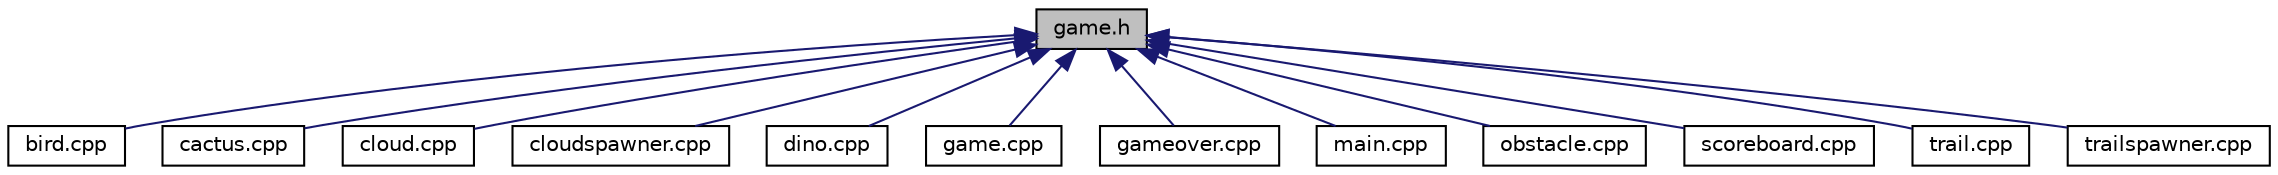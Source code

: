 digraph "game.h"
{
 // LATEX_PDF_SIZE
  edge [fontname="Helvetica",fontsize="10",labelfontname="Helvetica",labelfontsize="10"];
  node [fontname="Helvetica",fontsize="10",shape=record];
  Node20 [label="game.h",height=0.2,width=0.4,color="black", fillcolor="grey75", style="filled", fontcolor="black",tooltip=" "];
  Node20 -> Node21 [dir="back",color="midnightblue",fontsize="10",style="solid",fontname="Helvetica"];
  Node21 [label="bird.cpp",height=0.2,width=0.4,color="black", fillcolor="white", style="filled",URL="$bird_8cpp.html",tooltip=" "];
  Node20 -> Node22 [dir="back",color="midnightblue",fontsize="10",style="solid",fontname="Helvetica"];
  Node22 [label="cactus.cpp",height=0.2,width=0.4,color="black", fillcolor="white", style="filled",URL="$cactus_8cpp.html",tooltip=" "];
  Node20 -> Node23 [dir="back",color="midnightblue",fontsize="10",style="solid",fontname="Helvetica"];
  Node23 [label="cloud.cpp",height=0.2,width=0.4,color="black", fillcolor="white", style="filled",URL="$cloud_8cpp.html",tooltip=" "];
  Node20 -> Node24 [dir="back",color="midnightblue",fontsize="10",style="solid",fontname="Helvetica"];
  Node24 [label="cloudspawner.cpp",height=0.2,width=0.4,color="black", fillcolor="white", style="filled",URL="$cloudspawner_8cpp.html",tooltip=" "];
  Node20 -> Node25 [dir="back",color="midnightblue",fontsize="10",style="solid",fontname="Helvetica"];
  Node25 [label="dino.cpp",height=0.2,width=0.4,color="black", fillcolor="white", style="filled",URL="$dino_8cpp.html",tooltip=" "];
  Node20 -> Node26 [dir="back",color="midnightblue",fontsize="10",style="solid",fontname="Helvetica"];
  Node26 [label="game.cpp",height=0.2,width=0.4,color="black", fillcolor="white", style="filled",URL="$game_8cpp.html",tooltip=" "];
  Node20 -> Node27 [dir="back",color="midnightblue",fontsize="10",style="solid",fontname="Helvetica"];
  Node27 [label="gameover.cpp",height=0.2,width=0.4,color="black", fillcolor="white", style="filled",URL="$gameover_8cpp.html",tooltip=" "];
  Node20 -> Node28 [dir="back",color="midnightblue",fontsize="10",style="solid",fontname="Helvetica"];
  Node28 [label="main.cpp",height=0.2,width=0.4,color="black", fillcolor="white", style="filled",URL="$main_8cpp.html",tooltip=" "];
  Node20 -> Node29 [dir="back",color="midnightblue",fontsize="10",style="solid",fontname="Helvetica"];
  Node29 [label="obstacle.cpp",height=0.2,width=0.4,color="black", fillcolor="white", style="filled",URL="$obstacle_8cpp.html",tooltip=" "];
  Node20 -> Node30 [dir="back",color="midnightblue",fontsize="10",style="solid",fontname="Helvetica"];
  Node30 [label="scoreboard.cpp",height=0.2,width=0.4,color="black", fillcolor="white", style="filled",URL="$scoreboard_8cpp.html",tooltip=" "];
  Node20 -> Node31 [dir="back",color="midnightblue",fontsize="10",style="solid",fontname="Helvetica"];
  Node31 [label="trail.cpp",height=0.2,width=0.4,color="black", fillcolor="white", style="filled",URL="$trail_8cpp.html",tooltip=" "];
  Node20 -> Node32 [dir="back",color="midnightblue",fontsize="10",style="solid",fontname="Helvetica"];
  Node32 [label="trailspawner.cpp",height=0.2,width=0.4,color="black", fillcolor="white", style="filled",URL="$trailspawner_8cpp.html",tooltip=" "];
}
